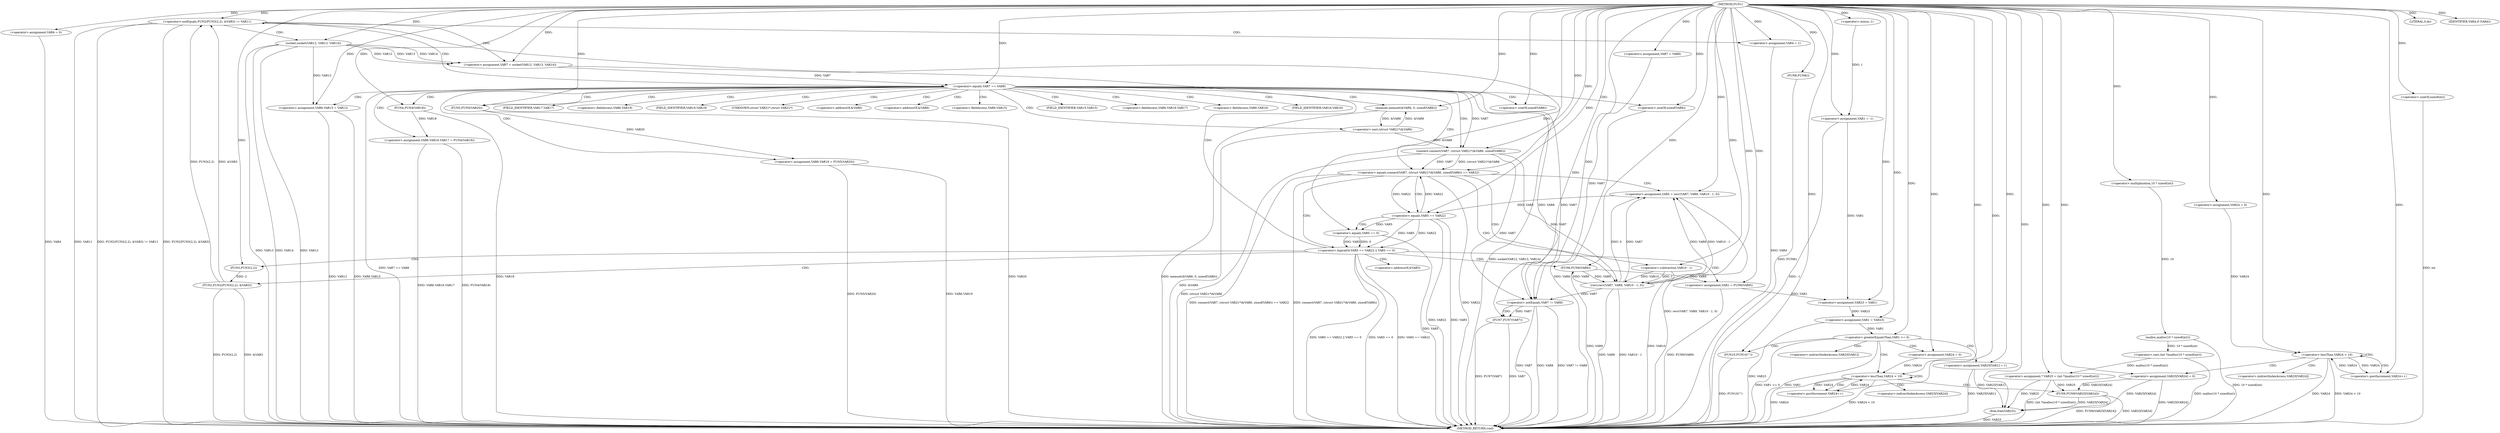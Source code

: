 digraph FUN1 {  
"1000100" [label = "(METHOD,FUN1)" ]
"1000287" [label = "(METHOD_RETURN,void)" ]
"1000103" [label = "(<operator>.assignment,VAR1 = -1)" ]
"1000105" [label = "(<operator>.minus,-1)" ]
"1000110" [label = "(<operator>.assignment,VAR4 = 0)" ]
"1000116" [label = "(<operator>.assignment,VAR7 = VAR8)" ]
"1000123" [label = "(<operator>.notEquals,FUN2(FUN3(2,2), &VAR3) != VAR11)" ]
"1000124" [label = "(FUN2,FUN2(FUN3(2,2), &VAR3))" ]
"1000125" [label = "(FUN3,FUN3(2,2))" ]
"1000133" [label = "(<operator>.assignment,VAR4 = 1)" ]
"1000136" [label = "(<operator>.assignment,VAR7 = socket(VAR12, VAR13, VAR14))" ]
"1000138" [label = "(socket,socket(VAR12, VAR13, VAR14))" ]
"1000143" [label = "(<operator>.equals,VAR7 == VAR8)" ]
"1000148" [label = "(memset,memset(&VAR6, 0, sizeof(VAR6)))" ]
"1000152" [label = "(<operator>.sizeOf,sizeof(VAR6))" ]
"1000154" [label = "(<operator>.assignment,VAR6.VAR15 = VAR12)" ]
"1000159" [label = "(<operator>.assignment,VAR6.VAR16.VAR17 = FUN4(VAR18))" ]
"1000165" [label = "(FUN4,FUN4(VAR18))" ]
"1000167" [label = "(<operator>.assignment,VAR6.VAR19 = FUN5(VAR20))" ]
"1000171" [label = "(FUN5,FUN5(VAR20))" ]
"1000174" [label = "(<operator>.equals,connect(VAR7, (struct VAR21*)&VAR6, sizeof(VAR6)) == VAR22)" ]
"1000175" [label = "(connect,connect(VAR7, (struct VAR21*)&VAR6, sizeof(VAR6)))" ]
"1000177" [label = "(<operator>.cast,(struct VAR21*)&VAR6)" ]
"1000181" [label = "(<operator>.sizeOf,sizeof(VAR6))" ]
"1000186" [label = "(<operator>.assignment,VAR5 = recv(VAR7, VAR9, VAR10 - 1, 0))" ]
"1000188" [label = "(recv,recv(VAR7, VAR9, VAR10 - 1, 0))" ]
"1000191" [label = "(<operator>.subtraction,VAR10 - 1)" ]
"1000196" [label = "(<operator>.logicalOr,VAR5 == VAR22 || VAR5 == 0)" ]
"1000197" [label = "(<operator>.equals,VAR5 == VAR22)" ]
"1000200" [label = "(<operator>.equals,VAR5 == 0)" ]
"1000205" [label = "(<operator>.assignment,VAR1 = FUN6(VAR9))" ]
"1000207" [label = "(FUN6,FUN6(VAR9))" ]
"1000209" [label = "(LITERAL,0,do)" ]
"1000211" [label = "(<operator>.notEquals,VAR7 != VAR8)" ]
"1000215" [label = "(FUN7,FUN7(VAR7))" ]
"1000218" [label = "(IDENTIFIER,VAR4,if (VAR4))" ]
"1000220" [label = "(FUN8,FUN8())" ]
"1000223" [label = "(<operator>.assignment,VAR23 = VAR1)" ]
"1000227" [label = "(<operator>.assignment,VAR1 = VAR23)" ]
"1000233" [label = "(<operator>.assignment,* VAR25 = (int *)malloc(10 * sizeof(int)))" ]
"1000235" [label = "(<operator>.cast,(int *)malloc(10 * sizeof(int)))" ]
"1000237" [label = "(malloc,malloc(10 * sizeof(int)))" ]
"1000238" [label = "(<operator>.multiplication,10 * sizeof(int))" ]
"1000240" [label = "(<operator>.sizeOf,sizeof(int))" ]
"1000243" [label = "(<operator>.assignment,VAR24 = 0)" ]
"1000246" [label = "(<operator>.lessThan,VAR24 < 10)" ]
"1000249" [label = "(<operator>.postIncrement,VAR24++)" ]
"1000252" [label = "(<operator>.assignment,VAR25[VAR24] = 0)" ]
"1000258" [label = "(<operator>.greaterEqualsThan,VAR1 >= 0)" ]
"1000262" [label = "(<operator>.assignment,VAR25[VAR1] = 1)" ]
"1000268" [label = "(<operator>.assignment,VAR24 = 0)" ]
"1000271" [label = "(<operator>.lessThan,VAR24 < 10)" ]
"1000274" [label = "(<operator>.postIncrement,VAR24++)" ]
"1000277" [label = "(FUN9,FUN9(VAR25[VAR24]))" ]
"1000283" [label = "(FUN10,FUN10(\"\"))" ]
"1000285" [label = "(free,free(VAR25))" ]
"1000128" [label = "(<operator>.addressOf,&VAR3)" ]
"1000149" [label = "(<operator>.addressOf,&VAR6)" ]
"1000155" [label = "(<operator>.fieldAccess,VAR6.VAR15)" ]
"1000157" [label = "(FIELD_IDENTIFIER,VAR15,VAR15)" ]
"1000160" [label = "(<operator>.fieldAccess,VAR6.VAR16.VAR17)" ]
"1000161" [label = "(<operator>.fieldAccess,VAR6.VAR16)" ]
"1000163" [label = "(FIELD_IDENTIFIER,VAR16,VAR16)" ]
"1000164" [label = "(FIELD_IDENTIFIER,VAR17,VAR17)" ]
"1000168" [label = "(<operator>.fieldAccess,VAR6.VAR19)" ]
"1000170" [label = "(FIELD_IDENTIFIER,VAR19,VAR19)" ]
"1000178" [label = "(UNKNOWN,struct VAR21*,struct VAR21*)" ]
"1000179" [label = "(<operator>.addressOf,&VAR6)" ]
"1000253" [label = "(<operator>.indirectIndexAccess,VAR25[VAR24])" ]
"1000263" [label = "(<operator>.indirectIndexAccess,VAR25[VAR1])" ]
"1000278" [label = "(<operator>.indirectIndexAccess,VAR25[VAR24])" ]
  "1000171" -> "1000287"  [ label = "DDG: VAR20"] 
  "1000177" -> "1000287"  [ label = "DDG: &VAR6"] 
  "1000103" -> "1000287"  [ label = "DDG: -1"] 
  "1000205" -> "1000287"  [ label = "DDG: FUN6(VAR9)"] 
  "1000277" -> "1000287"  [ label = "DDG: VAR25[VAR24]"] 
  "1000181" -> "1000287"  [ label = "DDG: VAR6"] 
  "1000258" -> "1000287"  [ label = "DDG: VAR1"] 
  "1000186" -> "1000287"  [ label = "DDG: recv(VAR7, VAR9, VAR10 - 1, 0)"] 
  "1000167" -> "1000287"  [ label = "DDG: VAR6.VAR19"] 
  "1000123" -> "1000287"  [ label = "DDG: VAR11"] 
  "1000285" -> "1000287"  [ label = "DDG: VAR25"] 
  "1000124" -> "1000287"  [ label = "DDG: FUN3(2,2)"] 
  "1000200" -> "1000287"  [ label = "DDG: VAR5"] 
  "1000235" -> "1000287"  [ label = "DDG: malloc(10 * sizeof(int))"] 
  "1000252" -> "1000287"  [ label = "DDG: VAR25[VAR24]"] 
  "1000233" -> "1000287"  [ label = "DDG: (int *)malloc(10 * sizeof(int))"] 
  "1000188" -> "1000287"  [ label = "DDG: VAR9"] 
  "1000196" -> "1000287"  [ label = "DDG: VAR5 == 0"] 
  "1000215" -> "1000287"  [ label = "DDG: VAR7"] 
  "1000237" -> "1000287"  [ label = "DDG: 10 * sizeof(int)"] 
  "1000159" -> "1000287"  [ label = "DDG: VAR6.VAR16.VAR17"] 
  "1000123" -> "1000287"  [ label = "DDG: FUN2(FUN3(2,2), &VAR3) != VAR11"] 
  "1000138" -> "1000287"  [ label = "DDG: VAR14"] 
  "1000138" -> "1000287"  [ label = "DDG: VAR12"] 
  "1000165" -> "1000287"  [ label = "DDG: VAR18"] 
  "1000138" -> "1000287"  [ label = "DDG: VAR13"] 
  "1000227" -> "1000287"  [ label = "DDG: VAR23"] 
  "1000154" -> "1000287"  [ label = "DDG: VAR6.VAR15"] 
  "1000133" -> "1000287"  [ label = "DDG: VAR4"] 
  "1000154" -> "1000287"  [ label = "DDG: VAR12"] 
  "1000188" -> "1000287"  [ label = "DDG: VAR10 - 1"] 
  "1000262" -> "1000287"  [ label = "DDG: VAR25[VAR1]"] 
  "1000207" -> "1000287"  [ label = "DDG: VAR9"] 
  "1000258" -> "1000287"  [ label = "DDG: VAR1 >= 0"] 
  "1000148" -> "1000287"  [ label = "DDG: memset(&VAR6, 0, sizeof(VAR6))"] 
  "1000211" -> "1000287"  [ label = "DDG: VAR7"] 
  "1000196" -> "1000287"  [ label = "DDG: VAR5 == VAR22"] 
  "1000197" -> "1000287"  [ label = "DDG: VAR22"] 
  "1000211" -> "1000287"  [ label = "DDG: VAR8"] 
  "1000211" -> "1000287"  [ label = "DDG: VAR7 != VAR8"] 
  "1000143" -> "1000287"  [ label = "DDG: VAR7 == VAR8"] 
  "1000277" -> "1000287"  [ label = "DDG: FUN9(VAR25[VAR24])"] 
  "1000220" -> "1000287"  [ label = "DDG: FUN8()"] 
  "1000167" -> "1000287"  [ label = "DDG: FUN5(VAR20)"] 
  "1000215" -> "1000287"  [ label = "DDG: FUN7(VAR7)"] 
  "1000175" -> "1000287"  [ label = "DDG: (struct VAR21*)&VAR6"] 
  "1000124" -> "1000287"  [ label = "DDG: &VAR3"] 
  "1000271" -> "1000287"  [ label = "DDG: VAR24"] 
  "1000136" -> "1000287"  [ label = "DDG: socket(VAR12, VAR13, VAR14)"] 
  "1000196" -> "1000287"  [ label = "DDG: VAR5 == VAR22 || VAR5 == 0"] 
  "1000246" -> "1000287"  [ label = "DDG: VAR24 < 10"] 
  "1000283" -> "1000287"  [ label = "DDG: FUN10(\"\")"] 
  "1000240" -> "1000287"  [ label = "DDG: int"] 
  "1000110" -> "1000287"  [ label = "DDG: VAR4"] 
  "1000271" -> "1000287"  [ label = "DDG: VAR24 < 10"] 
  "1000174" -> "1000287"  [ label = "DDG: VAR22"] 
  "1000191" -> "1000287"  [ label = "DDG: VAR10"] 
  "1000174" -> "1000287"  [ label = "DDG: connect(VAR7, (struct VAR21*)&VAR6, sizeof(VAR6)) == VAR22"] 
  "1000174" -> "1000287"  [ label = "DDG: connect(VAR7, (struct VAR21*)&VAR6, sizeof(VAR6))"] 
  "1000246" -> "1000287"  [ label = "DDG: VAR24"] 
  "1000123" -> "1000287"  [ label = "DDG: FUN2(FUN3(2,2), &VAR3)"] 
  "1000197" -> "1000287"  [ label = "DDG: VAR5"] 
  "1000159" -> "1000287"  [ label = "DDG: FUN4(VAR18)"] 
  "1000105" -> "1000103"  [ label = "DDG: 1"] 
  "1000100" -> "1000103"  [ label = "DDG: "] 
  "1000100" -> "1000105"  [ label = "DDG: "] 
  "1000100" -> "1000110"  [ label = "DDG: "] 
  "1000100" -> "1000116"  [ label = "DDG: "] 
  "1000124" -> "1000123"  [ label = "DDG: FUN3(2,2)"] 
  "1000124" -> "1000123"  [ label = "DDG: &VAR3"] 
  "1000125" -> "1000124"  [ label = "DDG: 2"] 
  "1000100" -> "1000125"  [ label = "DDG: "] 
  "1000100" -> "1000123"  [ label = "DDG: "] 
  "1000100" -> "1000133"  [ label = "DDG: "] 
  "1000138" -> "1000136"  [ label = "DDG: VAR12"] 
  "1000138" -> "1000136"  [ label = "DDG: VAR13"] 
  "1000138" -> "1000136"  [ label = "DDG: VAR14"] 
  "1000100" -> "1000136"  [ label = "DDG: "] 
  "1000100" -> "1000138"  [ label = "DDG: "] 
  "1000136" -> "1000143"  [ label = "DDG: VAR7"] 
  "1000100" -> "1000143"  [ label = "DDG: "] 
  "1000177" -> "1000148"  [ label = "DDG: &VAR6"] 
  "1000100" -> "1000148"  [ label = "DDG: "] 
  "1000100" -> "1000152"  [ label = "DDG: "] 
  "1000138" -> "1000154"  [ label = "DDG: VAR12"] 
  "1000100" -> "1000154"  [ label = "DDG: "] 
  "1000165" -> "1000159"  [ label = "DDG: VAR18"] 
  "1000100" -> "1000165"  [ label = "DDG: "] 
  "1000171" -> "1000167"  [ label = "DDG: VAR20"] 
  "1000100" -> "1000171"  [ label = "DDG: "] 
  "1000175" -> "1000174"  [ label = "DDG: VAR7"] 
  "1000175" -> "1000174"  [ label = "DDG: (struct VAR21*)&VAR6"] 
  "1000143" -> "1000175"  [ label = "DDG: VAR7"] 
  "1000100" -> "1000175"  [ label = "DDG: "] 
  "1000177" -> "1000175"  [ label = "DDG: &VAR6"] 
  "1000148" -> "1000177"  [ label = "DDG: &VAR6"] 
  "1000100" -> "1000181"  [ label = "DDG: "] 
  "1000197" -> "1000174"  [ label = "DDG: VAR22"] 
  "1000100" -> "1000174"  [ label = "DDG: "] 
  "1000188" -> "1000186"  [ label = "DDG: VAR7"] 
  "1000188" -> "1000186"  [ label = "DDG: VAR9"] 
  "1000188" -> "1000186"  [ label = "DDG: VAR10 - 1"] 
  "1000188" -> "1000186"  [ label = "DDG: 0"] 
  "1000100" -> "1000186"  [ label = "DDG: "] 
  "1000175" -> "1000188"  [ label = "DDG: VAR7"] 
  "1000100" -> "1000188"  [ label = "DDG: "] 
  "1000207" -> "1000188"  [ label = "DDG: VAR9"] 
  "1000191" -> "1000188"  [ label = "DDG: VAR10"] 
  "1000191" -> "1000188"  [ label = "DDG: 1"] 
  "1000100" -> "1000191"  [ label = "DDG: "] 
  "1000197" -> "1000196"  [ label = "DDG: VAR5"] 
  "1000197" -> "1000196"  [ label = "DDG: VAR22"] 
  "1000186" -> "1000197"  [ label = "DDG: VAR5"] 
  "1000100" -> "1000197"  [ label = "DDG: "] 
  "1000174" -> "1000197"  [ label = "DDG: VAR22"] 
  "1000200" -> "1000196"  [ label = "DDG: VAR5"] 
  "1000200" -> "1000196"  [ label = "DDG: 0"] 
  "1000197" -> "1000200"  [ label = "DDG: VAR5"] 
  "1000100" -> "1000200"  [ label = "DDG: "] 
  "1000207" -> "1000205"  [ label = "DDG: VAR9"] 
  "1000100" -> "1000205"  [ label = "DDG: "] 
  "1000188" -> "1000207"  [ label = "DDG: VAR9"] 
  "1000100" -> "1000207"  [ label = "DDG: "] 
  "1000100" -> "1000209"  [ label = "DDG: "] 
  "1000116" -> "1000211"  [ label = "DDG: VAR7"] 
  "1000188" -> "1000211"  [ label = "DDG: VAR7"] 
  "1000143" -> "1000211"  [ label = "DDG: VAR7"] 
  "1000175" -> "1000211"  [ label = "DDG: VAR7"] 
  "1000100" -> "1000211"  [ label = "DDG: "] 
  "1000143" -> "1000211"  [ label = "DDG: VAR8"] 
  "1000211" -> "1000215"  [ label = "DDG: VAR7"] 
  "1000100" -> "1000215"  [ label = "DDG: "] 
  "1000100" -> "1000218"  [ label = "DDG: "] 
  "1000100" -> "1000220"  [ label = "DDG: "] 
  "1000103" -> "1000223"  [ label = "DDG: VAR1"] 
  "1000205" -> "1000223"  [ label = "DDG: VAR1"] 
  "1000100" -> "1000223"  [ label = "DDG: "] 
  "1000223" -> "1000227"  [ label = "DDG: VAR23"] 
  "1000100" -> "1000227"  [ label = "DDG: "] 
  "1000235" -> "1000233"  [ label = "DDG: malloc(10 * sizeof(int))"] 
  "1000100" -> "1000233"  [ label = "DDG: "] 
  "1000237" -> "1000235"  [ label = "DDG: 10 * sizeof(int)"] 
  "1000238" -> "1000237"  [ label = "DDG: 10"] 
  "1000100" -> "1000238"  [ label = "DDG: "] 
  "1000100" -> "1000240"  [ label = "DDG: "] 
  "1000100" -> "1000243"  [ label = "DDG: "] 
  "1000243" -> "1000246"  [ label = "DDG: VAR24"] 
  "1000249" -> "1000246"  [ label = "DDG: VAR24"] 
  "1000100" -> "1000246"  [ label = "DDG: "] 
  "1000246" -> "1000249"  [ label = "DDG: VAR24"] 
  "1000100" -> "1000249"  [ label = "DDG: "] 
  "1000100" -> "1000252"  [ label = "DDG: "] 
  "1000227" -> "1000258"  [ label = "DDG: VAR1"] 
  "1000100" -> "1000258"  [ label = "DDG: "] 
  "1000100" -> "1000262"  [ label = "DDG: "] 
  "1000100" -> "1000268"  [ label = "DDG: "] 
  "1000274" -> "1000271"  [ label = "DDG: VAR24"] 
  "1000268" -> "1000271"  [ label = "DDG: VAR24"] 
  "1000100" -> "1000271"  [ label = "DDG: "] 
  "1000271" -> "1000274"  [ label = "DDG: VAR24"] 
  "1000100" -> "1000274"  [ label = "DDG: "] 
  "1000252" -> "1000277"  [ label = "DDG: VAR25[VAR24]"] 
  "1000233" -> "1000277"  [ label = "DDG: VAR25"] 
  "1000100" -> "1000283"  [ label = "DDG: "] 
  "1000252" -> "1000285"  [ label = "DDG: VAR25[VAR24]"] 
  "1000262" -> "1000285"  [ label = "DDG: VAR25[VAR1]"] 
  "1000277" -> "1000285"  [ label = "DDG: VAR25[VAR24]"] 
  "1000233" -> "1000285"  [ label = "DDG: VAR25"] 
  "1000100" -> "1000285"  [ label = "DDG: "] 
  "1000123" -> "1000133"  [ label = "CDG: "] 
  "1000123" -> "1000138"  [ label = "CDG: "] 
  "1000123" -> "1000136"  [ label = "CDG: "] 
  "1000123" -> "1000143"  [ label = "CDG: "] 
  "1000143" -> "1000164"  [ label = "CDG: "] 
  "1000143" -> "1000174"  [ label = "CDG: "] 
  "1000143" -> "1000161"  [ label = "CDG: "] 
  "1000143" -> "1000148"  [ label = "CDG: "] 
  "1000143" -> "1000165"  [ label = "CDG: "] 
  "1000143" -> "1000157"  [ label = "CDG: "] 
  "1000143" -> "1000149"  [ label = "CDG: "] 
  "1000143" -> "1000167"  [ label = "CDG: "] 
  "1000143" -> "1000175"  [ label = "CDG: "] 
  "1000143" -> "1000154"  [ label = "CDG: "] 
  "1000143" -> "1000160"  [ label = "CDG: "] 
  "1000143" -> "1000179"  [ label = "CDG: "] 
  "1000143" -> "1000152"  [ label = "CDG: "] 
  "1000143" -> "1000163"  [ label = "CDG: "] 
  "1000143" -> "1000168"  [ label = "CDG: "] 
  "1000143" -> "1000178"  [ label = "CDG: "] 
  "1000143" -> "1000159"  [ label = "CDG: "] 
  "1000143" -> "1000155"  [ label = "CDG: "] 
  "1000143" -> "1000170"  [ label = "CDG: "] 
  "1000143" -> "1000171"  [ label = "CDG: "] 
  "1000143" -> "1000177"  [ label = "CDG: "] 
  "1000143" -> "1000181"  [ label = "CDG: "] 
  "1000174" -> "1000191"  [ label = "CDG: "] 
  "1000174" -> "1000197"  [ label = "CDG: "] 
  "1000174" -> "1000188"  [ label = "CDG: "] 
  "1000174" -> "1000186"  [ label = "CDG: "] 
  "1000174" -> "1000196"  [ label = "CDG: "] 
  "1000196" -> "1000207"  [ label = "CDG: "] 
  "1000196" -> "1000205"  [ label = "CDG: "] 
  "1000196" -> "1000125"  [ label = "CDG: "] 
  "1000196" -> "1000128"  [ label = "CDG: "] 
  "1000196" -> "1000123"  [ label = "CDG: "] 
  "1000196" -> "1000124"  [ label = "CDG: "] 
  "1000197" -> "1000200"  [ label = "CDG: "] 
  "1000211" -> "1000215"  [ label = "CDG: "] 
  "1000246" -> "1000246"  [ label = "CDG: "] 
  "1000246" -> "1000253"  [ label = "CDG: "] 
  "1000246" -> "1000252"  [ label = "CDG: "] 
  "1000246" -> "1000249"  [ label = "CDG: "] 
  "1000258" -> "1000268"  [ label = "CDG: "] 
  "1000258" -> "1000263"  [ label = "CDG: "] 
  "1000258" -> "1000283"  [ label = "CDG: "] 
  "1000258" -> "1000262"  [ label = "CDG: "] 
  "1000258" -> "1000271"  [ label = "CDG: "] 
  "1000271" -> "1000274"  [ label = "CDG: "] 
  "1000271" -> "1000277"  [ label = "CDG: "] 
  "1000271" -> "1000271"  [ label = "CDG: "] 
  "1000271" -> "1000278"  [ label = "CDG: "] 
}
